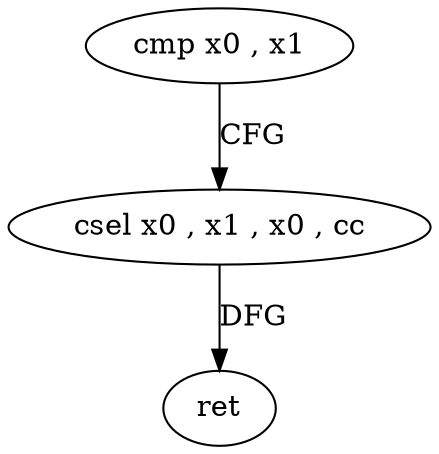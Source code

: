 digraph "func" {
"4218112" [label = "cmp x0 , x1" ]
"4218116" [label = "csel x0 , x1 , x0 , cc" ]
"4218120" [label = "ret" ]
"4218112" -> "4218116" [ label = "CFG" ]
"4218116" -> "4218120" [ label = "DFG" ]
}
